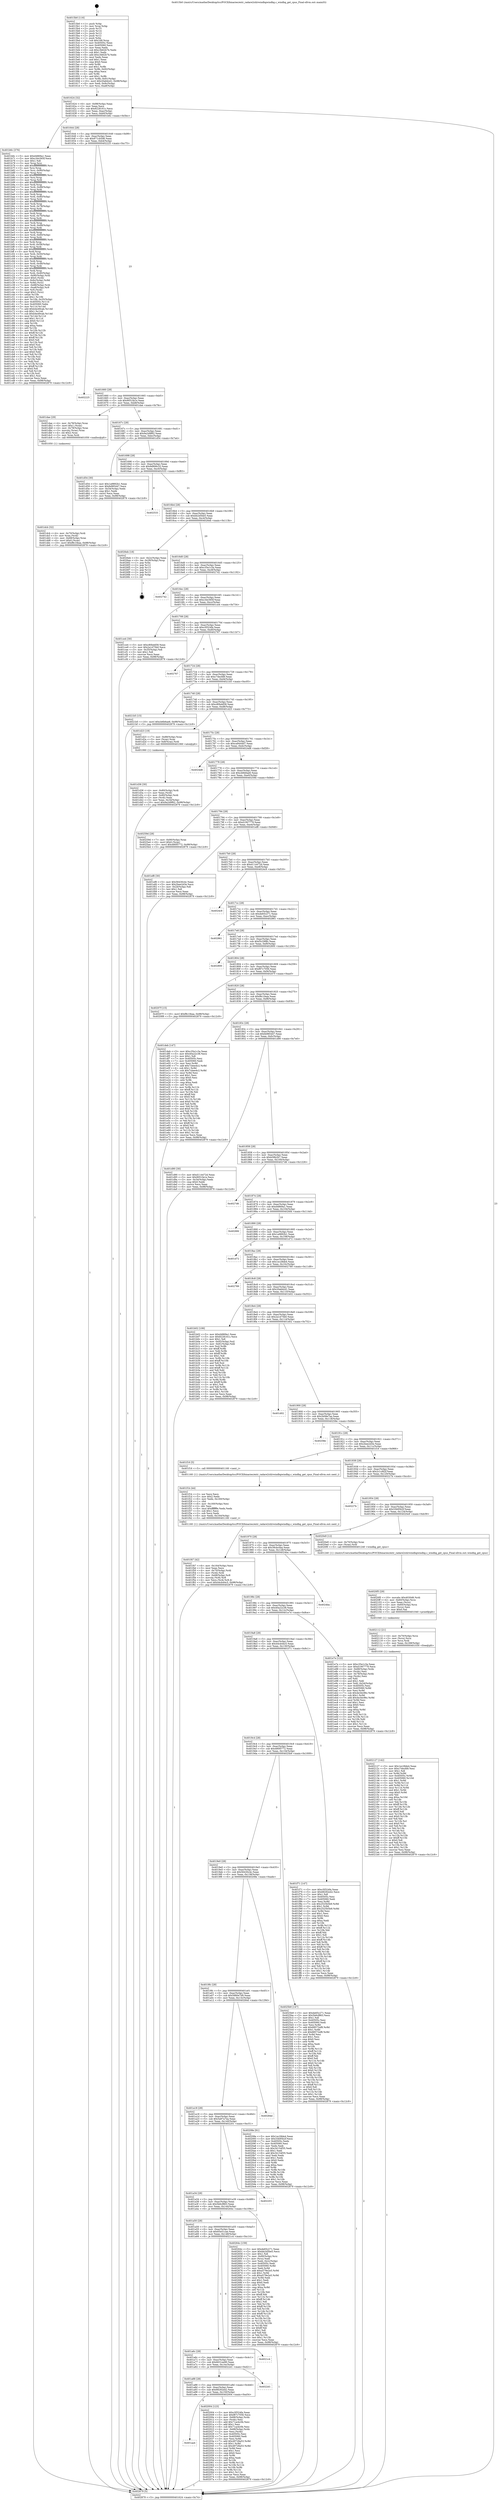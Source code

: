 digraph "0x4015b0" {
  label = "0x4015b0 (/mnt/c/Users/mathe/Desktop/tcc/POCII/binaries/extr_radare2shlrwindbgwindbg.c_windbg_get_cpus_Final-ollvm.out::main(0))"
  labelloc = "t"
  node[shape=record]

  Entry [label="",width=0.3,height=0.3,shape=circle,fillcolor=black,style=filled]
  "0x401624" [label="{
     0x401624 [32]\l
     | [instrs]\l
     &nbsp;&nbsp;0x401624 \<+6\>: mov -0x98(%rbp),%eax\l
     &nbsp;&nbsp;0x40162a \<+2\>: mov %eax,%ecx\l
     &nbsp;&nbsp;0x40162c \<+6\>: sub $0x8228161c,%ecx\l
     &nbsp;&nbsp;0x401632 \<+6\>: mov %eax,-0xac(%rbp)\l
     &nbsp;&nbsp;0x401638 \<+6\>: mov %ecx,-0xb0(%rbp)\l
     &nbsp;&nbsp;0x40163e \<+6\>: je 0000000000401b6c \<main+0x5bc\>\l
  }"]
  "0x401b6c" [label="{
     0x401b6c [376]\l
     | [instrs]\l
     &nbsp;&nbsp;0x401b6c \<+5\>: mov $0xd4869a1,%eax\l
     &nbsp;&nbsp;0x401b71 \<+5\>: mov $0xc3dc565f,%ecx\l
     &nbsp;&nbsp;0x401b76 \<+2\>: mov $0x1,%dl\l
     &nbsp;&nbsp;0x401b78 \<+3\>: mov %rsp,%rsi\l
     &nbsp;&nbsp;0x401b7b \<+4\>: add $0xfffffffffffffff0,%rsi\l
     &nbsp;&nbsp;0x401b7f \<+3\>: mov %rsi,%rsp\l
     &nbsp;&nbsp;0x401b82 \<+7\>: mov %rsi,-0x90(%rbp)\l
     &nbsp;&nbsp;0x401b89 \<+3\>: mov %rsp,%rsi\l
     &nbsp;&nbsp;0x401b8c \<+4\>: add $0xfffffffffffffff0,%rsi\l
     &nbsp;&nbsp;0x401b90 \<+3\>: mov %rsi,%rsp\l
     &nbsp;&nbsp;0x401b93 \<+3\>: mov %rsp,%rdi\l
     &nbsp;&nbsp;0x401b96 \<+4\>: add $0xfffffffffffffff0,%rdi\l
     &nbsp;&nbsp;0x401b9a \<+3\>: mov %rdi,%rsp\l
     &nbsp;&nbsp;0x401b9d \<+7\>: mov %rdi,-0x88(%rbp)\l
     &nbsp;&nbsp;0x401ba4 \<+3\>: mov %rsp,%rdi\l
     &nbsp;&nbsp;0x401ba7 \<+4\>: add $0xfffffffffffffff0,%rdi\l
     &nbsp;&nbsp;0x401bab \<+3\>: mov %rdi,%rsp\l
     &nbsp;&nbsp;0x401bae \<+4\>: mov %rdi,-0x80(%rbp)\l
     &nbsp;&nbsp;0x401bb2 \<+3\>: mov %rsp,%rdi\l
     &nbsp;&nbsp;0x401bb5 \<+4\>: add $0xfffffffffffffff0,%rdi\l
     &nbsp;&nbsp;0x401bb9 \<+3\>: mov %rdi,%rsp\l
     &nbsp;&nbsp;0x401bbc \<+4\>: mov %rdi,-0x78(%rbp)\l
     &nbsp;&nbsp;0x401bc0 \<+3\>: mov %rsp,%rdi\l
     &nbsp;&nbsp;0x401bc3 \<+4\>: add $0xfffffffffffffff0,%rdi\l
     &nbsp;&nbsp;0x401bc7 \<+3\>: mov %rdi,%rsp\l
     &nbsp;&nbsp;0x401bca \<+4\>: mov %rdi,-0x70(%rbp)\l
     &nbsp;&nbsp;0x401bce \<+3\>: mov %rsp,%rdi\l
     &nbsp;&nbsp;0x401bd1 \<+4\>: add $0xfffffffffffffff0,%rdi\l
     &nbsp;&nbsp;0x401bd5 \<+3\>: mov %rdi,%rsp\l
     &nbsp;&nbsp;0x401bd8 \<+4\>: mov %rdi,-0x68(%rbp)\l
     &nbsp;&nbsp;0x401bdc \<+3\>: mov %rsp,%rdi\l
     &nbsp;&nbsp;0x401bdf \<+4\>: add $0xfffffffffffffff0,%rdi\l
     &nbsp;&nbsp;0x401be3 \<+3\>: mov %rdi,%rsp\l
     &nbsp;&nbsp;0x401be6 \<+4\>: mov %rdi,-0x60(%rbp)\l
     &nbsp;&nbsp;0x401bea \<+3\>: mov %rsp,%rdi\l
     &nbsp;&nbsp;0x401bed \<+4\>: add $0xfffffffffffffff0,%rdi\l
     &nbsp;&nbsp;0x401bf1 \<+3\>: mov %rdi,%rsp\l
     &nbsp;&nbsp;0x401bf4 \<+4\>: mov %rdi,-0x58(%rbp)\l
     &nbsp;&nbsp;0x401bf8 \<+3\>: mov %rsp,%rdi\l
     &nbsp;&nbsp;0x401bfb \<+4\>: add $0xfffffffffffffff0,%rdi\l
     &nbsp;&nbsp;0x401bff \<+3\>: mov %rdi,%rsp\l
     &nbsp;&nbsp;0x401c02 \<+4\>: mov %rdi,-0x50(%rbp)\l
     &nbsp;&nbsp;0x401c06 \<+3\>: mov %rsp,%rdi\l
     &nbsp;&nbsp;0x401c09 \<+4\>: add $0xfffffffffffffff0,%rdi\l
     &nbsp;&nbsp;0x401c0d \<+3\>: mov %rdi,%rsp\l
     &nbsp;&nbsp;0x401c10 \<+4\>: mov %rdi,-0x48(%rbp)\l
     &nbsp;&nbsp;0x401c14 \<+3\>: mov %rsp,%rdi\l
     &nbsp;&nbsp;0x401c17 \<+4\>: add $0xfffffffffffffff0,%rdi\l
     &nbsp;&nbsp;0x401c1b \<+3\>: mov %rdi,%rsp\l
     &nbsp;&nbsp;0x401c1e \<+4\>: mov %rdi,-0x40(%rbp)\l
     &nbsp;&nbsp;0x401c22 \<+7\>: mov -0x90(%rbp),%rdi\l
     &nbsp;&nbsp;0x401c29 \<+6\>: movl $0x0,(%rdi)\l
     &nbsp;&nbsp;0x401c2f \<+7\>: mov -0x9c(%rbp),%r8d\l
     &nbsp;&nbsp;0x401c36 \<+3\>: mov %r8d,(%rsi)\l
     &nbsp;&nbsp;0x401c39 \<+7\>: mov -0x88(%rbp),%rdi\l
     &nbsp;&nbsp;0x401c40 \<+7\>: mov -0xa8(%rbp),%r9\l
     &nbsp;&nbsp;0x401c47 \<+3\>: mov %r9,(%rdi)\l
     &nbsp;&nbsp;0x401c4a \<+3\>: cmpl $0x2,(%rsi)\l
     &nbsp;&nbsp;0x401c4d \<+4\>: setne %r10b\l
     &nbsp;&nbsp;0x401c51 \<+4\>: and $0x1,%r10b\l
     &nbsp;&nbsp;0x401c55 \<+4\>: mov %r10b,-0x35(%rbp)\l
     &nbsp;&nbsp;0x401c59 \<+8\>: mov 0x40505c,%r11d\l
     &nbsp;&nbsp;0x401c61 \<+7\>: mov 0x405060,%ebx\l
     &nbsp;&nbsp;0x401c68 \<+3\>: mov %r11d,%r14d\l
     &nbsp;&nbsp;0x401c6b \<+7\>: add $0xb4e49cab,%r14d\l
     &nbsp;&nbsp;0x401c72 \<+4\>: sub $0x1,%r14d\l
     &nbsp;&nbsp;0x401c76 \<+7\>: sub $0xb4e49cab,%r14d\l
     &nbsp;&nbsp;0x401c7d \<+4\>: imul %r14d,%r11d\l
     &nbsp;&nbsp;0x401c81 \<+4\>: and $0x1,%r11d\l
     &nbsp;&nbsp;0x401c85 \<+4\>: cmp $0x0,%r11d\l
     &nbsp;&nbsp;0x401c89 \<+4\>: sete %r10b\l
     &nbsp;&nbsp;0x401c8d \<+3\>: cmp $0xa,%ebx\l
     &nbsp;&nbsp;0x401c90 \<+4\>: setl %r15b\l
     &nbsp;&nbsp;0x401c94 \<+3\>: mov %r10b,%r12b\l
     &nbsp;&nbsp;0x401c97 \<+4\>: xor $0xff,%r12b\l
     &nbsp;&nbsp;0x401c9b \<+3\>: mov %r15b,%r13b\l
     &nbsp;&nbsp;0x401c9e \<+4\>: xor $0xff,%r13b\l
     &nbsp;&nbsp;0x401ca2 \<+3\>: xor $0x0,%dl\l
     &nbsp;&nbsp;0x401ca5 \<+3\>: mov %r12b,%sil\l
     &nbsp;&nbsp;0x401ca8 \<+4\>: and $0x0,%sil\l
     &nbsp;&nbsp;0x401cac \<+3\>: and %dl,%r10b\l
     &nbsp;&nbsp;0x401caf \<+3\>: mov %r13b,%dil\l
     &nbsp;&nbsp;0x401cb2 \<+4\>: and $0x0,%dil\l
     &nbsp;&nbsp;0x401cb6 \<+3\>: and %dl,%r15b\l
     &nbsp;&nbsp;0x401cb9 \<+3\>: or %r10b,%sil\l
     &nbsp;&nbsp;0x401cbc \<+3\>: or %r15b,%dil\l
     &nbsp;&nbsp;0x401cbf \<+3\>: xor %dil,%sil\l
     &nbsp;&nbsp;0x401cc2 \<+3\>: or %r13b,%r12b\l
     &nbsp;&nbsp;0x401cc5 \<+4\>: xor $0xff,%r12b\l
     &nbsp;&nbsp;0x401cc9 \<+3\>: or $0x0,%dl\l
     &nbsp;&nbsp;0x401ccc \<+3\>: and %dl,%r12b\l
     &nbsp;&nbsp;0x401ccf \<+3\>: or %r12b,%sil\l
     &nbsp;&nbsp;0x401cd2 \<+4\>: test $0x1,%sil\l
     &nbsp;&nbsp;0x401cd6 \<+3\>: cmovne %ecx,%eax\l
     &nbsp;&nbsp;0x401cd9 \<+6\>: mov %eax,-0x98(%rbp)\l
     &nbsp;&nbsp;0x401cdf \<+5\>: jmp 0000000000402879 \<main+0x12c9\>\l
  }"]
  "0x401644" [label="{
     0x401644 [28]\l
     | [instrs]\l
     &nbsp;&nbsp;0x401644 \<+5\>: jmp 0000000000401649 \<main+0x99\>\l
     &nbsp;&nbsp;0x401649 \<+6\>: mov -0xac(%rbp),%eax\l
     &nbsp;&nbsp;0x40164f \<+5\>: sub $0x871cb5d6,%eax\l
     &nbsp;&nbsp;0x401654 \<+6\>: mov %eax,-0xb4(%rbp)\l
     &nbsp;&nbsp;0x40165a \<+6\>: je 0000000000402225 \<main+0xc75\>\l
  }"]
  Exit [label="",width=0.3,height=0.3,shape=circle,fillcolor=black,style=filled,peripheries=2]
  "0x402225" [label="{
     0x402225\l
  }", style=dashed]
  "0x401660" [label="{
     0x401660 [28]\l
     | [instrs]\l
     &nbsp;&nbsp;0x401660 \<+5\>: jmp 0000000000401665 \<main+0xb5\>\l
     &nbsp;&nbsp;0x401665 \<+6\>: mov -0xac(%rbp),%eax\l
     &nbsp;&nbsp;0x40166b \<+5\>: sub $0x9051fa1e,%eax\l
     &nbsp;&nbsp;0x401670 \<+6\>: mov %eax,-0xb8(%rbp)\l
     &nbsp;&nbsp;0x401676 \<+6\>: je 0000000000401dae \<main+0x7fe\>\l
  }"]
  "0x402127" [label="{
     0x402127 [142]\l
     | [instrs]\l
     &nbsp;&nbsp;0x402127 \<+5\>: mov $0x1ec28de4,%eax\l
     &nbsp;&nbsp;0x40212c \<+5\>: mov $0xc7decfd9,%esi\l
     &nbsp;&nbsp;0x402131 \<+2\>: mov $0x1,%dl\l
     &nbsp;&nbsp;0x402133 \<+3\>: xor %r8d,%r8d\l
     &nbsp;&nbsp;0x402136 \<+8\>: mov 0x40505c,%r9d\l
     &nbsp;&nbsp;0x40213e \<+8\>: mov 0x405060,%r10d\l
     &nbsp;&nbsp;0x402146 \<+4\>: sub $0x1,%r8d\l
     &nbsp;&nbsp;0x40214a \<+3\>: mov %r9d,%r11d\l
     &nbsp;&nbsp;0x40214d \<+3\>: add %r8d,%r11d\l
     &nbsp;&nbsp;0x402150 \<+4\>: imul %r11d,%r9d\l
     &nbsp;&nbsp;0x402154 \<+4\>: and $0x1,%r9d\l
     &nbsp;&nbsp;0x402158 \<+4\>: cmp $0x0,%r9d\l
     &nbsp;&nbsp;0x40215c \<+3\>: sete %bl\l
     &nbsp;&nbsp;0x40215f \<+4\>: cmp $0xa,%r10d\l
     &nbsp;&nbsp;0x402163 \<+4\>: setl %r14b\l
     &nbsp;&nbsp;0x402167 \<+3\>: mov %bl,%r15b\l
     &nbsp;&nbsp;0x40216a \<+4\>: xor $0xff,%r15b\l
     &nbsp;&nbsp;0x40216e \<+3\>: mov %r14b,%r12b\l
     &nbsp;&nbsp;0x402171 \<+4\>: xor $0xff,%r12b\l
     &nbsp;&nbsp;0x402175 \<+3\>: xor $0x0,%dl\l
     &nbsp;&nbsp;0x402178 \<+3\>: mov %r15b,%r13b\l
     &nbsp;&nbsp;0x40217b \<+4\>: and $0x0,%r13b\l
     &nbsp;&nbsp;0x40217f \<+2\>: and %dl,%bl\l
     &nbsp;&nbsp;0x402181 \<+3\>: mov %r12b,%cl\l
     &nbsp;&nbsp;0x402184 \<+3\>: and $0x0,%cl\l
     &nbsp;&nbsp;0x402187 \<+3\>: and %dl,%r14b\l
     &nbsp;&nbsp;0x40218a \<+3\>: or %bl,%r13b\l
     &nbsp;&nbsp;0x40218d \<+3\>: or %r14b,%cl\l
     &nbsp;&nbsp;0x402190 \<+3\>: xor %cl,%r13b\l
     &nbsp;&nbsp;0x402193 \<+3\>: or %r12b,%r15b\l
     &nbsp;&nbsp;0x402196 \<+4\>: xor $0xff,%r15b\l
     &nbsp;&nbsp;0x40219a \<+3\>: or $0x0,%dl\l
     &nbsp;&nbsp;0x40219d \<+3\>: and %dl,%r15b\l
     &nbsp;&nbsp;0x4021a0 \<+3\>: or %r15b,%r13b\l
     &nbsp;&nbsp;0x4021a3 \<+4\>: test $0x1,%r13b\l
     &nbsp;&nbsp;0x4021a7 \<+3\>: cmovne %esi,%eax\l
     &nbsp;&nbsp;0x4021aa \<+6\>: mov %eax,-0x98(%rbp)\l
     &nbsp;&nbsp;0x4021b0 \<+5\>: jmp 0000000000402879 \<main+0x12c9\>\l
  }"]
  "0x401dae" [label="{
     0x401dae [29]\l
     | [instrs]\l
     &nbsp;&nbsp;0x401dae \<+4\>: mov -0x78(%rbp),%rax\l
     &nbsp;&nbsp;0x401db2 \<+6\>: movl $0x1,(%rax)\l
     &nbsp;&nbsp;0x401db8 \<+4\>: mov -0x78(%rbp),%rax\l
     &nbsp;&nbsp;0x401dbc \<+3\>: movslq (%rax),%rax\l
     &nbsp;&nbsp;0x401dbf \<+4\>: shl $0x2,%rax\l
     &nbsp;&nbsp;0x401dc3 \<+3\>: mov %rax,%rdi\l
     &nbsp;&nbsp;0x401dc6 \<+5\>: call 0000000000401050 \<malloc@plt\>\l
     | [calls]\l
     &nbsp;&nbsp;0x401050 \{1\} (unknown)\l
  }"]
  "0x40167c" [label="{
     0x40167c [28]\l
     | [instrs]\l
     &nbsp;&nbsp;0x40167c \<+5\>: jmp 0000000000401681 \<main+0xd1\>\l
     &nbsp;&nbsp;0x401681 \<+6\>: mov -0xac(%rbp),%eax\l
     &nbsp;&nbsp;0x401687 \<+5\>: sub $0x9a2d9f62,%eax\l
     &nbsp;&nbsp;0x40168c \<+6\>: mov %eax,-0xbc(%rbp)\l
     &nbsp;&nbsp;0x401692 \<+6\>: je 0000000000401d54 \<main+0x7a4\>\l
  }"]
  "0x402112" [label="{
     0x402112 [21]\l
     | [instrs]\l
     &nbsp;&nbsp;0x402112 \<+4\>: mov -0x70(%rbp),%rcx\l
     &nbsp;&nbsp;0x402116 \<+3\>: mov (%rcx),%rcx\l
     &nbsp;&nbsp;0x402119 \<+3\>: mov %rcx,%rdi\l
     &nbsp;&nbsp;0x40211c \<+6\>: mov %eax,-0x168(%rbp)\l
     &nbsp;&nbsp;0x402122 \<+5\>: call 0000000000401030 \<free@plt\>\l
     | [calls]\l
     &nbsp;&nbsp;0x401030 \{1\} (unknown)\l
  }"]
  "0x401d54" [label="{
     0x401d54 [30]\l
     | [instrs]\l
     &nbsp;&nbsp;0x401d54 \<+5\>: mov $0x1a9892b1,%eax\l
     &nbsp;&nbsp;0x401d59 \<+5\>: mov $0xfe985447,%ecx\l
     &nbsp;&nbsp;0x401d5e \<+3\>: mov -0x34(%rbp),%edx\l
     &nbsp;&nbsp;0x401d61 \<+3\>: cmp $0x1,%edx\l
     &nbsp;&nbsp;0x401d64 \<+3\>: cmovl %ecx,%eax\l
     &nbsp;&nbsp;0x401d67 \<+6\>: mov %eax,-0x98(%rbp)\l
     &nbsp;&nbsp;0x401d6d \<+5\>: jmp 0000000000402879 \<main+0x12c9\>\l
  }"]
  "0x401698" [label="{
     0x401698 [28]\l
     | [instrs]\l
     &nbsp;&nbsp;0x401698 \<+5\>: jmp 000000000040169d \<main+0xed\>\l
     &nbsp;&nbsp;0x40169d \<+6\>: mov -0xac(%rbp),%eax\l
     &nbsp;&nbsp;0x4016a3 \<+5\>: sub $0x9d906c32,%eax\l
     &nbsp;&nbsp;0x4016a8 \<+6\>: mov %eax,-0xc0(%rbp)\l
     &nbsp;&nbsp;0x4016ae \<+6\>: je 0000000000402533 \<main+0xf83\>\l
  }"]
  "0x4020f5" [label="{
     0x4020f5 [29]\l
     | [instrs]\l
     &nbsp;&nbsp;0x4020f5 \<+10\>: movabs $0x4030d6,%rdi\l
     &nbsp;&nbsp;0x4020ff \<+4\>: mov -0x60(%rbp),%rcx\l
     &nbsp;&nbsp;0x402103 \<+2\>: mov %eax,(%rcx)\l
     &nbsp;&nbsp;0x402105 \<+4\>: mov -0x60(%rbp),%rcx\l
     &nbsp;&nbsp;0x402109 \<+2\>: mov (%rcx),%esi\l
     &nbsp;&nbsp;0x40210b \<+2\>: mov $0x0,%al\l
     &nbsp;&nbsp;0x40210d \<+5\>: call 0000000000401040 \<printf@plt\>\l
     | [calls]\l
     &nbsp;&nbsp;0x401040 \{1\} (unknown)\l
  }"]
  "0x402533" [label="{
     0x402533\l
  }", style=dashed]
  "0x4016b4" [label="{
     0x4016b4 [28]\l
     | [instrs]\l
     &nbsp;&nbsp;0x4016b4 \<+5\>: jmp 00000000004016b9 \<main+0x109\>\l
     &nbsp;&nbsp;0x4016b9 \<+6\>: mov -0xac(%rbp),%eax\l
     &nbsp;&nbsp;0x4016bf \<+5\>: sub $0xbb2d5be5,%eax\l
     &nbsp;&nbsp;0x4016c4 \<+6\>: mov %eax,-0xc4(%rbp)\l
     &nbsp;&nbsp;0x4016ca \<+6\>: je 00000000004026eb \<main+0x113b\>\l
  }"]
  "0x401aa4" [label="{
     0x401aa4\l
  }", style=dashed]
  "0x4026eb" [label="{
     0x4026eb [18]\l
     | [instrs]\l
     &nbsp;&nbsp;0x4026eb \<+3\>: mov -0x2c(%rbp),%eax\l
     &nbsp;&nbsp;0x4026ee \<+4\>: lea -0x28(%rbp),%rsp\l
     &nbsp;&nbsp;0x4026f2 \<+1\>: pop %rbx\l
     &nbsp;&nbsp;0x4026f3 \<+2\>: pop %r12\l
     &nbsp;&nbsp;0x4026f5 \<+2\>: pop %r13\l
     &nbsp;&nbsp;0x4026f7 \<+2\>: pop %r14\l
     &nbsp;&nbsp;0x4026f9 \<+2\>: pop %r15\l
     &nbsp;&nbsp;0x4026fb \<+1\>: pop %rbp\l
     &nbsp;&nbsp;0x4026fc \<+1\>: ret\l
  }"]
  "0x4016d0" [label="{
     0x4016d0 [28]\l
     | [instrs]\l
     &nbsp;&nbsp;0x4016d0 \<+5\>: jmp 00000000004016d5 \<main+0x125\>\l
     &nbsp;&nbsp;0x4016d5 \<+6\>: mov -0xac(%rbp),%eax\l
     &nbsp;&nbsp;0x4016db \<+5\>: sub $0xc35e1c3a,%eax\l
     &nbsp;&nbsp;0x4016e0 \<+6\>: mov %eax,-0xc8(%rbp)\l
     &nbsp;&nbsp;0x4016e6 \<+6\>: je 0000000000402742 \<main+0x1192\>\l
  }"]
  "0x402004" [label="{
     0x402004 [123]\l
     | [instrs]\l
     &nbsp;&nbsp;0x402004 \<+5\>: mov $0xc5f324fa,%eax\l
     &nbsp;&nbsp;0x402009 \<+5\>: mov $0xf87c7056,%ecx\l
     &nbsp;&nbsp;0x40200e \<+4\>: mov -0x68(%rbp),%rdx\l
     &nbsp;&nbsp;0x402012 \<+2\>: mov (%rdx),%esi\l
     &nbsp;&nbsp;0x402014 \<+6\>: add $0x71acbc0b,%esi\l
     &nbsp;&nbsp;0x40201a \<+3\>: add $0x1,%esi\l
     &nbsp;&nbsp;0x40201d \<+6\>: sub $0x71acbc0b,%esi\l
     &nbsp;&nbsp;0x402023 \<+4\>: mov -0x68(%rbp),%rdx\l
     &nbsp;&nbsp;0x402027 \<+2\>: mov %esi,(%rdx)\l
     &nbsp;&nbsp;0x402029 \<+7\>: mov 0x40505c,%esi\l
     &nbsp;&nbsp;0x402030 \<+7\>: mov 0x405060,%edi\l
     &nbsp;&nbsp;0x402037 \<+3\>: mov %esi,%r8d\l
     &nbsp;&nbsp;0x40203a \<+7\>: add $0x49728a53,%r8d\l
     &nbsp;&nbsp;0x402041 \<+4\>: sub $0x1,%r8d\l
     &nbsp;&nbsp;0x402045 \<+7\>: sub $0x49728a53,%r8d\l
     &nbsp;&nbsp;0x40204c \<+4\>: imul %r8d,%esi\l
     &nbsp;&nbsp;0x402050 \<+3\>: and $0x1,%esi\l
     &nbsp;&nbsp;0x402053 \<+3\>: cmp $0x0,%esi\l
     &nbsp;&nbsp;0x402056 \<+4\>: sete %r9b\l
     &nbsp;&nbsp;0x40205a \<+3\>: cmp $0xa,%edi\l
     &nbsp;&nbsp;0x40205d \<+4\>: setl %r10b\l
     &nbsp;&nbsp;0x402061 \<+3\>: mov %r9b,%r11b\l
     &nbsp;&nbsp;0x402064 \<+3\>: and %r10b,%r11b\l
     &nbsp;&nbsp;0x402067 \<+3\>: xor %r10b,%r9b\l
     &nbsp;&nbsp;0x40206a \<+3\>: or %r9b,%r11b\l
     &nbsp;&nbsp;0x40206d \<+4\>: test $0x1,%r11b\l
     &nbsp;&nbsp;0x402071 \<+3\>: cmovne %ecx,%eax\l
     &nbsp;&nbsp;0x402074 \<+6\>: mov %eax,-0x98(%rbp)\l
     &nbsp;&nbsp;0x40207a \<+5\>: jmp 0000000000402879 \<main+0x12c9\>\l
  }"]
  "0x402742" [label="{
     0x402742\l
  }", style=dashed]
  "0x4016ec" [label="{
     0x4016ec [28]\l
     | [instrs]\l
     &nbsp;&nbsp;0x4016ec \<+5\>: jmp 00000000004016f1 \<main+0x141\>\l
     &nbsp;&nbsp;0x4016f1 \<+6\>: mov -0xac(%rbp),%eax\l
     &nbsp;&nbsp;0x4016f7 \<+5\>: sub $0xc3dc565f,%eax\l
     &nbsp;&nbsp;0x4016fc \<+6\>: mov %eax,-0xcc(%rbp)\l
     &nbsp;&nbsp;0x401702 \<+6\>: je 0000000000401ce4 \<main+0x734\>\l
  }"]
  "0x401a88" [label="{
     0x401a88 [28]\l
     | [instrs]\l
     &nbsp;&nbsp;0x401a88 \<+5\>: jmp 0000000000401a8d \<main+0x4dd\>\l
     &nbsp;&nbsp;0x401a8d \<+6\>: mov -0xac(%rbp),%eax\l
     &nbsp;&nbsp;0x401a93 \<+5\>: sub $0x68292e42,%eax\l
     &nbsp;&nbsp;0x401a98 \<+6\>: mov %eax,-0x150(%rbp)\l
     &nbsp;&nbsp;0x401a9e \<+6\>: je 0000000000402004 \<main+0xa54\>\l
  }"]
  "0x401ce4" [label="{
     0x401ce4 [30]\l
     | [instrs]\l
     &nbsp;&nbsp;0x401ce4 \<+5\>: mov $0xc80bdd58,%eax\l
     &nbsp;&nbsp;0x401ce9 \<+5\>: mov $0x2a1d75b0,%ecx\l
     &nbsp;&nbsp;0x401cee \<+3\>: mov -0x35(%rbp),%dl\l
     &nbsp;&nbsp;0x401cf1 \<+3\>: test $0x1,%dl\l
     &nbsp;&nbsp;0x401cf4 \<+3\>: cmovne %ecx,%eax\l
     &nbsp;&nbsp;0x401cf7 \<+6\>: mov %eax,-0x98(%rbp)\l
     &nbsp;&nbsp;0x401cfd \<+5\>: jmp 0000000000402879 \<main+0x12c9\>\l
  }"]
  "0x401708" [label="{
     0x401708 [28]\l
     | [instrs]\l
     &nbsp;&nbsp;0x401708 \<+5\>: jmp 000000000040170d \<main+0x15d\>\l
     &nbsp;&nbsp;0x40170d \<+6\>: mov -0xac(%rbp),%eax\l
     &nbsp;&nbsp;0x401713 \<+5\>: sub $0xc5f324fa,%eax\l
     &nbsp;&nbsp;0x401718 \<+6\>: mov %eax,-0xd0(%rbp)\l
     &nbsp;&nbsp;0x40171e \<+6\>: je 0000000000402767 \<main+0x11b7\>\l
  }"]
  "0x4022d1" [label="{
     0x4022d1\l
  }", style=dashed]
  "0x402767" [label="{
     0x402767\l
  }", style=dashed]
  "0x401724" [label="{
     0x401724 [28]\l
     | [instrs]\l
     &nbsp;&nbsp;0x401724 \<+5\>: jmp 0000000000401729 \<main+0x179\>\l
     &nbsp;&nbsp;0x401729 \<+6\>: mov -0xac(%rbp),%eax\l
     &nbsp;&nbsp;0x40172f \<+5\>: sub $0xc7decfd9,%eax\l
     &nbsp;&nbsp;0x401734 \<+6\>: mov %eax,-0xd4(%rbp)\l
     &nbsp;&nbsp;0x40173a \<+6\>: je 00000000004021b5 \<main+0xc05\>\l
  }"]
  "0x401a6c" [label="{
     0x401a6c [28]\l
     | [instrs]\l
     &nbsp;&nbsp;0x401a6c \<+5\>: jmp 0000000000401a71 \<main+0x4c1\>\l
     &nbsp;&nbsp;0x401a71 \<+6\>: mov -0xac(%rbp),%eax\l
     &nbsp;&nbsp;0x401a77 \<+5\>: sub $0x6631ee90,%eax\l
     &nbsp;&nbsp;0x401a7c \<+6\>: mov %eax,-0x14c(%rbp)\l
     &nbsp;&nbsp;0x401a82 \<+6\>: je 00000000004022d1 \<main+0xd21\>\l
  }"]
  "0x4021b5" [label="{
     0x4021b5 [15]\l
     | [instrs]\l
     &nbsp;&nbsp;0x4021b5 \<+10\>: movl $0xcb6b6ae6,-0x98(%rbp)\l
     &nbsp;&nbsp;0x4021bf \<+5\>: jmp 0000000000402879 \<main+0x12c9\>\l
  }"]
  "0x401740" [label="{
     0x401740 [28]\l
     | [instrs]\l
     &nbsp;&nbsp;0x401740 \<+5\>: jmp 0000000000401745 \<main+0x195\>\l
     &nbsp;&nbsp;0x401745 \<+6\>: mov -0xac(%rbp),%eax\l
     &nbsp;&nbsp;0x40174b \<+5\>: sub $0xc80bdd58,%eax\l
     &nbsp;&nbsp;0x401750 \<+6\>: mov %eax,-0xd8(%rbp)\l
     &nbsp;&nbsp;0x401756 \<+6\>: je 0000000000401d23 \<main+0x773\>\l
  }"]
  "0x4021c4" [label="{
     0x4021c4\l
  }", style=dashed]
  "0x401d23" [label="{
     0x401d23 [19]\l
     | [instrs]\l
     &nbsp;&nbsp;0x401d23 \<+7\>: mov -0x88(%rbp),%rax\l
     &nbsp;&nbsp;0x401d2a \<+3\>: mov (%rax),%rax\l
     &nbsp;&nbsp;0x401d2d \<+4\>: mov 0x8(%rax),%rdi\l
     &nbsp;&nbsp;0x401d31 \<+5\>: call 0000000000401060 \<atoi@plt\>\l
     | [calls]\l
     &nbsp;&nbsp;0x401060 \{1\} (unknown)\l
  }"]
  "0x40175c" [label="{
     0x40175c [28]\l
     | [instrs]\l
     &nbsp;&nbsp;0x40175c \<+5\>: jmp 0000000000401761 \<main+0x1b1\>\l
     &nbsp;&nbsp;0x401761 \<+6\>: mov -0xac(%rbp),%eax\l
     &nbsp;&nbsp;0x401767 \<+5\>: sub $0xca9444d7,%eax\l
     &nbsp;&nbsp;0x40176c \<+6\>: mov %eax,-0xdc(%rbp)\l
     &nbsp;&nbsp;0x401772 \<+6\>: je 00000000004024d8 \<main+0xf28\>\l
  }"]
  "0x401a50" [label="{
     0x401a50 [28]\l
     | [instrs]\l
     &nbsp;&nbsp;0x401a50 \<+5\>: jmp 0000000000401a55 \<main+0x4a5\>\l
     &nbsp;&nbsp;0x401a55 \<+6\>: mov -0xac(%rbp),%eax\l
     &nbsp;&nbsp;0x401a5b \<+5\>: sub $0x65e51cae,%eax\l
     &nbsp;&nbsp;0x401a60 \<+6\>: mov %eax,-0x148(%rbp)\l
     &nbsp;&nbsp;0x401a66 \<+6\>: je 00000000004021c4 \<main+0xc14\>\l
  }"]
  "0x4024d8" [label="{
     0x4024d8\l
  }", style=dashed]
  "0x401778" [label="{
     0x401778 [28]\l
     | [instrs]\l
     &nbsp;&nbsp;0x401778 \<+5\>: jmp 000000000040177d \<main+0x1cd\>\l
     &nbsp;&nbsp;0x40177d \<+6\>: mov -0xac(%rbp),%eax\l
     &nbsp;&nbsp;0x401783 \<+5\>: sub $0xcb6b6ae6,%eax\l
     &nbsp;&nbsp;0x401788 \<+6\>: mov %eax,-0xe0(%rbp)\l
     &nbsp;&nbsp;0x40178e \<+6\>: je 000000000040259d \<main+0xfed\>\l
  }"]
  "0x40264c" [label="{
     0x40264c [159]\l
     | [instrs]\l
     &nbsp;&nbsp;0x40264c \<+5\>: mov $0xde65c271,%eax\l
     &nbsp;&nbsp;0x402651 \<+5\>: mov $0xbb2d5be5,%ecx\l
     &nbsp;&nbsp;0x402656 \<+2\>: mov $0x1,%dl\l
     &nbsp;&nbsp;0x402658 \<+7\>: mov -0x90(%rbp),%rsi\l
     &nbsp;&nbsp;0x40265f \<+2\>: mov (%rsi),%edi\l
     &nbsp;&nbsp;0x402661 \<+3\>: mov %edi,-0x2c(%rbp)\l
     &nbsp;&nbsp;0x402664 \<+7\>: mov 0x40505c,%edi\l
     &nbsp;&nbsp;0x40266b \<+8\>: mov 0x405060,%r8d\l
     &nbsp;&nbsp;0x402673 \<+3\>: mov %edi,%r9d\l
     &nbsp;&nbsp;0x402676 \<+7\>: add $0xa579e2e5,%r9d\l
     &nbsp;&nbsp;0x40267d \<+4\>: sub $0x1,%r9d\l
     &nbsp;&nbsp;0x402681 \<+7\>: sub $0xa579e2e5,%r9d\l
     &nbsp;&nbsp;0x402688 \<+4\>: imul %r9d,%edi\l
     &nbsp;&nbsp;0x40268c \<+3\>: and $0x1,%edi\l
     &nbsp;&nbsp;0x40268f \<+3\>: cmp $0x0,%edi\l
     &nbsp;&nbsp;0x402692 \<+4\>: sete %r10b\l
     &nbsp;&nbsp;0x402696 \<+4\>: cmp $0xa,%r8d\l
     &nbsp;&nbsp;0x40269a \<+4\>: setl %r11b\l
     &nbsp;&nbsp;0x40269e \<+3\>: mov %r10b,%bl\l
     &nbsp;&nbsp;0x4026a1 \<+3\>: xor $0xff,%bl\l
     &nbsp;&nbsp;0x4026a4 \<+3\>: mov %r11b,%r14b\l
     &nbsp;&nbsp;0x4026a7 \<+4\>: xor $0xff,%r14b\l
     &nbsp;&nbsp;0x4026ab \<+3\>: xor $0x1,%dl\l
     &nbsp;&nbsp;0x4026ae \<+3\>: mov %bl,%r15b\l
     &nbsp;&nbsp;0x4026b1 \<+4\>: and $0xff,%r15b\l
     &nbsp;&nbsp;0x4026b5 \<+3\>: and %dl,%r10b\l
     &nbsp;&nbsp;0x4026b8 \<+3\>: mov %r14b,%r12b\l
     &nbsp;&nbsp;0x4026bb \<+4\>: and $0xff,%r12b\l
     &nbsp;&nbsp;0x4026bf \<+3\>: and %dl,%r11b\l
     &nbsp;&nbsp;0x4026c2 \<+3\>: or %r10b,%r15b\l
     &nbsp;&nbsp;0x4026c5 \<+3\>: or %r11b,%r12b\l
     &nbsp;&nbsp;0x4026c8 \<+3\>: xor %r12b,%r15b\l
     &nbsp;&nbsp;0x4026cb \<+3\>: or %r14b,%bl\l
     &nbsp;&nbsp;0x4026ce \<+3\>: xor $0xff,%bl\l
     &nbsp;&nbsp;0x4026d1 \<+3\>: or $0x1,%dl\l
     &nbsp;&nbsp;0x4026d4 \<+2\>: and %dl,%bl\l
     &nbsp;&nbsp;0x4026d6 \<+3\>: or %bl,%r15b\l
     &nbsp;&nbsp;0x4026d9 \<+4\>: test $0x1,%r15b\l
     &nbsp;&nbsp;0x4026dd \<+3\>: cmovne %ecx,%eax\l
     &nbsp;&nbsp;0x4026e0 \<+6\>: mov %eax,-0x98(%rbp)\l
     &nbsp;&nbsp;0x4026e6 \<+5\>: jmp 0000000000402879 \<main+0x12c9\>\l
  }"]
  "0x40259d" [label="{
     0x40259d [28]\l
     | [instrs]\l
     &nbsp;&nbsp;0x40259d \<+7\>: mov -0x90(%rbp),%rax\l
     &nbsp;&nbsp;0x4025a4 \<+6\>: movl $0x0,(%rax)\l
     &nbsp;&nbsp;0x4025aa \<+10\>: movl $0x480f5772,-0x98(%rbp)\l
     &nbsp;&nbsp;0x4025b4 \<+5\>: jmp 0000000000402879 \<main+0x12c9\>\l
  }"]
  "0x401794" [label="{
     0x401794 [28]\l
     | [instrs]\l
     &nbsp;&nbsp;0x401794 \<+5\>: jmp 0000000000401799 \<main+0x1e9\>\l
     &nbsp;&nbsp;0x401799 \<+6\>: mov -0xac(%rbp),%eax\l
     &nbsp;&nbsp;0x40179f \<+5\>: sub $0xd1067779,%eax\l
     &nbsp;&nbsp;0x4017a4 \<+6\>: mov %eax,-0xe4(%rbp)\l
     &nbsp;&nbsp;0x4017aa \<+6\>: je 0000000000401ef8 \<main+0x948\>\l
  }"]
  "0x401a34" [label="{
     0x401a34 [28]\l
     | [instrs]\l
     &nbsp;&nbsp;0x401a34 \<+5\>: jmp 0000000000401a39 \<main+0x489\>\l
     &nbsp;&nbsp;0x401a39 \<+6\>: mov -0xac(%rbp),%eax\l
     &nbsp;&nbsp;0x401a3f \<+5\>: sub $0x5b6cf863,%eax\l
     &nbsp;&nbsp;0x401a44 \<+6\>: mov %eax,-0x144(%rbp)\l
     &nbsp;&nbsp;0x401a4a \<+6\>: je 000000000040264c \<main+0x109c\>\l
  }"]
  "0x401ef8" [label="{
     0x401ef8 [30]\l
     | [instrs]\l
     &nbsp;&nbsp;0x401ef8 \<+5\>: mov $0x56430c4c,%eax\l
     &nbsp;&nbsp;0x401efd \<+5\>: mov $0x2bee2d3e,%ecx\l
     &nbsp;&nbsp;0x401f02 \<+3\>: mov -0x2d(%rbp),%dl\l
     &nbsp;&nbsp;0x401f05 \<+3\>: test $0x1,%dl\l
     &nbsp;&nbsp;0x401f08 \<+3\>: cmovne %ecx,%eax\l
     &nbsp;&nbsp;0x401f0b \<+6\>: mov %eax,-0x98(%rbp)\l
     &nbsp;&nbsp;0x401f11 \<+5\>: jmp 0000000000402879 \<main+0x12c9\>\l
  }"]
  "0x4017b0" [label="{
     0x4017b0 [28]\l
     | [instrs]\l
     &nbsp;&nbsp;0x4017b0 \<+5\>: jmp 00000000004017b5 \<main+0x205\>\l
     &nbsp;&nbsp;0x4017b5 \<+6\>: mov -0xac(%rbp),%eax\l
     &nbsp;&nbsp;0x4017bb \<+5\>: sub $0xd114472d,%eax\l
     &nbsp;&nbsp;0x4017c0 \<+6\>: mov %eax,-0xe8(%rbp)\l
     &nbsp;&nbsp;0x4017c6 \<+6\>: je 00000000004024c9 \<main+0xf19\>\l
  }"]
  "0x402201" [label="{
     0x402201\l
  }", style=dashed]
  "0x4024c9" [label="{
     0x4024c9\l
  }", style=dashed]
  "0x4017cc" [label="{
     0x4017cc [28]\l
     | [instrs]\l
     &nbsp;&nbsp;0x4017cc \<+5\>: jmp 00000000004017d1 \<main+0x221\>\l
     &nbsp;&nbsp;0x4017d1 \<+6\>: mov -0xac(%rbp),%eax\l
     &nbsp;&nbsp;0x4017d7 \<+5\>: sub $0xde65c271,%eax\l
     &nbsp;&nbsp;0x4017dc \<+6\>: mov %eax,-0xec(%rbp)\l
     &nbsp;&nbsp;0x4017e2 \<+6\>: je 0000000000402861 \<main+0x12b1\>\l
  }"]
  "0x401a18" [label="{
     0x401a18 [28]\l
     | [instrs]\l
     &nbsp;&nbsp;0x401a18 \<+5\>: jmp 0000000000401a1d \<main+0x46d\>\l
     &nbsp;&nbsp;0x401a1d \<+6\>: mov -0xac(%rbp),%eax\l
     &nbsp;&nbsp;0x401a23 \<+5\>: sub $0x5a97a7ea,%eax\l
     &nbsp;&nbsp;0x401a28 \<+6\>: mov %eax,-0x140(%rbp)\l
     &nbsp;&nbsp;0x401a2e \<+6\>: je 0000000000402201 \<main+0xc51\>\l
  }"]
  "0x402861" [label="{
     0x402861\l
  }", style=dashed]
  "0x4017e8" [label="{
     0x4017e8 [28]\l
     | [instrs]\l
     &nbsp;&nbsp;0x4017e8 \<+5\>: jmp 00000000004017ed \<main+0x23d\>\l
     &nbsp;&nbsp;0x4017ed \<+6\>: mov -0xac(%rbp),%eax\l
     &nbsp;&nbsp;0x4017f3 \<+5\>: sub $0xf3c29f8c,%eax\l
     &nbsp;&nbsp;0x4017f8 \<+6\>: mov %eax,-0xf0(%rbp)\l
     &nbsp;&nbsp;0x4017fe \<+6\>: je 0000000000402800 \<main+0x1250\>\l
  }"]
  "0x40284d" [label="{
     0x40284d\l
  }", style=dashed]
  "0x402800" [label="{
     0x402800\l
  }", style=dashed]
  "0x401804" [label="{
     0x401804 [28]\l
     | [instrs]\l
     &nbsp;&nbsp;0x401804 \<+5\>: jmp 0000000000401809 \<main+0x259\>\l
     &nbsp;&nbsp;0x401809 \<+6\>: mov -0xac(%rbp),%eax\l
     &nbsp;&nbsp;0x40180f \<+5\>: sub $0xf87c7056,%eax\l
     &nbsp;&nbsp;0x401814 \<+6\>: mov %eax,-0xf4(%rbp)\l
     &nbsp;&nbsp;0x40181a \<+6\>: je 000000000040207f \<main+0xacf\>\l
  }"]
  "0x4019fc" [label="{
     0x4019fc [28]\l
     | [instrs]\l
     &nbsp;&nbsp;0x4019fc \<+5\>: jmp 0000000000401a01 \<main+0x451\>\l
     &nbsp;&nbsp;0x401a01 \<+6\>: mov -0xac(%rbp),%eax\l
     &nbsp;&nbsp;0x401a07 \<+5\>: sub $0x5880e7d9,%eax\l
     &nbsp;&nbsp;0x401a0c \<+6\>: mov %eax,-0x13c(%rbp)\l
     &nbsp;&nbsp;0x401a12 \<+6\>: je 000000000040284d \<main+0x129d\>\l
  }"]
  "0x40207f" [label="{
     0x40207f [15]\l
     | [instrs]\l
     &nbsp;&nbsp;0x40207f \<+10\>: movl $0xf8c1feaa,-0x98(%rbp)\l
     &nbsp;&nbsp;0x402089 \<+5\>: jmp 0000000000402879 \<main+0x12c9\>\l
  }"]
  "0x401820" [label="{
     0x401820 [28]\l
     | [instrs]\l
     &nbsp;&nbsp;0x401820 \<+5\>: jmp 0000000000401825 \<main+0x275\>\l
     &nbsp;&nbsp;0x401825 \<+6\>: mov -0xac(%rbp),%eax\l
     &nbsp;&nbsp;0x40182b \<+5\>: sub $0xf8c1feaa,%eax\l
     &nbsp;&nbsp;0x401830 \<+6\>: mov %eax,-0xf8(%rbp)\l
     &nbsp;&nbsp;0x401836 \<+6\>: je 0000000000401deb \<main+0x83b\>\l
  }"]
  "0x40208e" [label="{
     0x40208e [91]\l
     | [instrs]\l
     &nbsp;&nbsp;0x40208e \<+5\>: mov $0x1ec28de4,%eax\l
     &nbsp;&nbsp;0x402093 \<+5\>: mov $0x33b95b2f,%ecx\l
     &nbsp;&nbsp;0x402098 \<+7\>: mov 0x40505c,%edx\l
     &nbsp;&nbsp;0x40209f \<+7\>: mov 0x405060,%esi\l
     &nbsp;&nbsp;0x4020a6 \<+2\>: mov %edx,%edi\l
     &nbsp;&nbsp;0x4020a8 \<+6\>: sub $0x34154f35,%edi\l
     &nbsp;&nbsp;0x4020ae \<+3\>: sub $0x1,%edi\l
     &nbsp;&nbsp;0x4020b1 \<+6\>: add $0x34154f35,%edi\l
     &nbsp;&nbsp;0x4020b7 \<+3\>: imul %edi,%edx\l
     &nbsp;&nbsp;0x4020ba \<+3\>: and $0x1,%edx\l
     &nbsp;&nbsp;0x4020bd \<+3\>: cmp $0x0,%edx\l
     &nbsp;&nbsp;0x4020c0 \<+4\>: sete %r8b\l
     &nbsp;&nbsp;0x4020c4 \<+3\>: cmp $0xa,%esi\l
     &nbsp;&nbsp;0x4020c7 \<+4\>: setl %r9b\l
     &nbsp;&nbsp;0x4020cb \<+3\>: mov %r8b,%r10b\l
     &nbsp;&nbsp;0x4020ce \<+3\>: and %r9b,%r10b\l
     &nbsp;&nbsp;0x4020d1 \<+3\>: xor %r9b,%r8b\l
     &nbsp;&nbsp;0x4020d4 \<+3\>: or %r8b,%r10b\l
     &nbsp;&nbsp;0x4020d7 \<+4\>: test $0x1,%r10b\l
     &nbsp;&nbsp;0x4020db \<+3\>: cmovne %ecx,%eax\l
     &nbsp;&nbsp;0x4020de \<+6\>: mov %eax,-0x98(%rbp)\l
     &nbsp;&nbsp;0x4020e4 \<+5\>: jmp 0000000000402879 \<main+0x12c9\>\l
  }"]
  "0x401deb" [label="{
     0x401deb [147]\l
     | [instrs]\l
     &nbsp;&nbsp;0x401deb \<+5\>: mov $0xc35e1c3a,%eax\l
     &nbsp;&nbsp;0x401df0 \<+5\>: mov $0x40a22c38,%ecx\l
     &nbsp;&nbsp;0x401df5 \<+2\>: mov $0x1,%dl\l
     &nbsp;&nbsp;0x401df7 \<+7\>: mov 0x40505c,%esi\l
     &nbsp;&nbsp;0x401dfe \<+7\>: mov 0x405060,%edi\l
     &nbsp;&nbsp;0x401e05 \<+3\>: mov %esi,%r8d\l
     &nbsp;&nbsp;0x401e08 \<+7\>: add $0x7cbee4c2,%r8d\l
     &nbsp;&nbsp;0x401e0f \<+4\>: sub $0x1,%r8d\l
     &nbsp;&nbsp;0x401e13 \<+7\>: sub $0x7cbee4c2,%r8d\l
     &nbsp;&nbsp;0x401e1a \<+4\>: imul %r8d,%esi\l
     &nbsp;&nbsp;0x401e1e \<+3\>: and $0x1,%esi\l
     &nbsp;&nbsp;0x401e21 \<+3\>: cmp $0x0,%esi\l
     &nbsp;&nbsp;0x401e24 \<+4\>: sete %r9b\l
     &nbsp;&nbsp;0x401e28 \<+3\>: cmp $0xa,%edi\l
     &nbsp;&nbsp;0x401e2b \<+4\>: setl %r10b\l
     &nbsp;&nbsp;0x401e2f \<+3\>: mov %r9b,%r11b\l
     &nbsp;&nbsp;0x401e32 \<+4\>: xor $0xff,%r11b\l
     &nbsp;&nbsp;0x401e36 \<+3\>: mov %r10b,%bl\l
     &nbsp;&nbsp;0x401e39 \<+3\>: xor $0xff,%bl\l
     &nbsp;&nbsp;0x401e3c \<+3\>: xor $0x0,%dl\l
     &nbsp;&nbsp;0x401e3f \<+3\>: mov %r11b,%r14b\l
     &nbsp;&nbsp;0x401e42 \<+4\>: and $0x0,%r14b\l
     &nbsp;&nbsp;0x401e46 \<+3\>: and %dl,%r9b\l
     &nbsp;&nbsp;0x401e49 \<+3\>: mov %bl,%r15b\l
     &nbsp;&nbsp;0x401e4c \<+4\>: and $0x0,%r15b\l
     &nbsp;&nbsp;0x401e50 \<+3\>: and %dl,%r10b\l
     &nbsp;&nbsp;0x401e53 \<+3\>: or %r9b,%r14b\l
     &nbsp;&nbsp;0x401e56 \<+3\>: or %r10b,%r15b\l
     &nbsp;&nbsp;0x401e59 \<+3\>: xor %r15b,%r14b\l
     &nbsp;&nbsp;0x401e5c \<+3\>: or %bl,%r11b\l
     &nbsp;&nbsp;0x401e5f \<+4\>: xor $0xff,%r11b\l
     &nbsp;&nbsp;0x401e63 \<+3\>: or $0x0,%dl\l
     &nbsp;&nbsp;0x401e66 \<+3\>: and %dl,%r11b\l
     &nbsp;&nbsp;0x401e69 \<+3\>: or %r11b,%r14b\l
     &nbsp;&nbsp;0x401e6c \<+4\>: test $0x1,%r14b\l
     &nbsp;&nbsp;0x401e70 \<+3\>: cmovne %ecx,%eax\l
     &nbsp;&nbsp;0x401e73 \<+6\>: mov %eax,-0x98(%rbp)\l
     &nbsp;&nbsp;0x401e79 \<+5\>: jmp 0000000000402879 \<main+0x12c9\>\l
  }"]
  "0x40183c" [label="{
     0x40183c [28]\l
     | [instrs]\l
     &nbsp;&nbsp;0x40183c \<+5\>: jmp 0000000000401841 \<main+0x291\>\l
     &nbsp;&nbsp;0x401841 \<+6\>: mov -0xac(%rbp),%eax\l
     &nbsp;&nbsp;0x401847 \<+5\>: sub $0xfe985447,%eax\l
     &nbsp;&nbsp;0x40184c \<+6\>: mov %eax,-0xfc(%rbp)\l
     &nbsp;&nbsp;0x401852 \<+6\>: je 0000000000401d90 \<main+0x7e0\>\l
  }"]
  "0x4019e0" [label="{
     0x4019e0 [28]\l
     | [instrs]\l
     &nbsp;&nbsp;0x4019e0 \<+5\>: jmp 00000000004019e5 \<main+0x435\>\l
     &nbsp;&nbsp;0x4019e5 \<+6\>: mov -0xac(%rbp),%eax\l
     &nbsp;&nbsp;0x4019eb \<+5\>: sub $0x56430c4c,%eax\l
     &nbsp;&nbsp;0x4019f0 \<+6\>: mov %eax,-0x138(%rbp)\l
     &nbsp;&nbsp;0x4019f6 \<+6\>: je 000000000040208e \<main+0xade\>\l
  }"]
  "0x401d90" [label="{
     0x401d90 [30]\l
     | [instrs]\l
     &nbsp;&nbsp;0x401d90 \<+5\>: mov $0xd114472d,%eax\l
     &nbsp;&nbsp;0x401d95 \<+5\>: mov $0x9051fa1e,%ecx\l
     &nbsp;&nbsp;0x401d9a \<+3\>: mov -0x34(%rbp),%edx\l
     &nbsp;&nbsp;0x401d9d \<+3\>: cmp $0x0,%edx\l
     &nbsp;&nbsp;0x401da0 \<+3\>: cmove %ecx,%eax\l
     &nbsp;&nbsp;0x401da3 \<+6\>: mov %eax,-0x98(%rbp)\l
     &nbsp;&nbsp;0x401da9 \<+5\>: jmp 0000000000402879 \<main+0x12c9\>\l
  }"]
  "0x401858" [label="{
     0x401858 [28]\l
     | [instrs]\l
     &nbsp;&nbsp;0x401858 \<+5\>: jmp 000000000040185d \<main+0x2ad\>\l
     &nbsp;&nbsp;0x40185d \<+6\>: mov -0xac(%rbp),%eax\l
     &nbsp;&nbsp;0x401863 \<+5\>: sub $0xb58b2b7,%eax\l
     &nbsp;&nbsp;0x401868 \<+6\>: mov %eax,-0x100(%rbp)\l
     &nbsp;&nbsp;0x40186e \<+6\>: je 00000000004027d6 \<main+0x1226\>\l
  }"]
  "0x4025b9" [label="{
     0x4025b9 [147]\l
     | [instrs]\l
     &nbsp;&nbsp;0x4025b9 \<+5\>: mov $0xde65c271,%eax\l
     &nbsp;&nbsp;0x4025be \<+5\>: mov $0x5b6cf863,%ecx\l
     &nbsp;&nbsp;0x4025c3 \<+2\>: mov $0x1,%dl\l
     &nbsp;&nbsp;0x4025c5 \<+7\>: mov 0x40505c,%esi\l
     &nbsp;&nbsp;0x4025cc \<+7\>: mov 0x405060,%edi\l
     &nbsp;&nbsp;0x4025d3 \<+3\>: mov %esi,%r8d\l
     &nbsp;&nbsp;0x4025d6 \<+7\>: add $0x68572ef8,%r8d\l
     &nbsp;&nbsp;0x4025dd \<+4\>: sub $0x1,%r8d\l
     &nbsp;&nbsp;0x4025e1 \<+7\>: sub $0x68572ef8,%r8d\l
     &nbsp;&nbsp;0x4025e8 \<+4\>: imul %r8d,%esi\l
     &nbsp;&nbsp;0x4025ec \<+3\>: and $0x1,%esi\l
     &nbsp;&nbsp;0x4025ef \<+3\>: cmp $0x0,%esi\l
     &nbsp;&nbsp;0x4025f2 \<+4\>: sete %r9b\l
     &nbsp;&nbsp;0x4025f6 \<+3\>: cmp $0xa,%edi\l
     &nbsp;&nbsp;0x4025f9 \<+4\>: setl %r10b\l
     &nbsp;&nbsp;0x4025fd \<+3\>: mov %r9b,%r11b\l
     &nbsp;&nbsp;0x402600 \<+4\>: xor $0xff,%r11b\l
     &nbsp;&nbsp;0x402604 \<+3\>: mov %r10b,%bl\l
     &nbsp;&nbsp;0x402607 \<+3\>: xor $0xff,%bl\l
     &nbsp;&nbsp;0x40260a \<+3\>: xor $0x0,%dl\l
     &nbsp;&nbsp;0x40260d \<+3\>: mov %r11b,%r14b\l
     &nbsp;&nbsp;0x402610 \<+4\>: and $0x0,%r14b\l
     &nbsp;&nbsp;0x402614 \<+3\>: and %dl,%r9b\l
     &nbsp;&nbsp;0x402617 \<+3\>: mov %bl,%r15b\l
     &nbsp;&nbsp;0x40261a \<+4\>: and $0x0,%r15b\l
     &nbsp;&nbsp;0x40261e \<+3\>: and %dl,%r10b\l
     &nbsp;&nbsp;0x402621 \<+3\>: or %r9b,%r14b\l
     &nbsp;&nbsp;0x402624 \<+3\>: or %r10b,%r15b\l
     &nbsp;&nbsp;0x402627 \<+3\>: xor %r15b,%r14b\l
     &nbsp;&nbsp;0x40262a \<+3\>: or %bl,%r11b\l
     &nbsp;&nbsp;0x40262d \<+4\>: xor $0xff,%r11b\l
     &nbsp;&nbsp;0x402631 \<+3\>: or $0x0,%dl\l
     &nbsp;&nbsp;0x402634 \<+3\>: and %dl,%r11b\l
     &nbsp;&nbsp;0x402637 \<+3\>: or %r11b,%r14b\l
     &nbsp;&nbsp;0x40263a \<+4\>: test $0x1,%r14b\l
     &nbsp;&nbsp;0x40263e \<+3\>: cmovne %ecx,%eax\l
     &nbsp;&nbsp;0x402641 \<+6\>: mov %eax,-0x98(%rbp)\l
     &nbsp;&nbsp;0x402647 \<+5\>: jmp 0000000000402879 \<main+0x12c9\>\l
  }"]
  "0x4027d6" [label="{
     0x4027d6\l
  }", style=dashed]
  "0x401874" [label="{
     0x401874 [28]\l
     | [instrs]\l
     &nbsp;&nbsp;0x401874 \<+5\>: jmp 0000000000401879 \<main+0x2c9\>\l
     &nbsp;&nbsp;0x401879 \<+6\>: mov -0xac(%rbp),%eax\l
     &nbsp;&nbsp;0x40187f \<+5\>: sub $0xd4869a1,%eax\l
     &nbsp;&nbsp;0x401884 \<+6\>: mov %eax,-0x104(%rbp)\l
     &nbsp;&nbsp;0x40188a \<+6\>: je 00000000004026fd \<main+0x114d\>\l
  }"]
  "0x4019c4" [label="{
     0x4019c4 [28]\l
     | [instrs]\l
     &nbsp;&nbsp;0x4019c4 \<+5\>: jmp 00000000004019c9 \<main+0x419\>\l
     &nbsp;&nbsp;0x4019c9 \<+6\>: mov -0xac(%rbp),%eax\l
     &nbsp;&nbsp;0x4019cf \<+5\>: sub $0x480f5772,%eax\l
     &nbsp;&nbsp;0x4019d4 \<+6\>: mov %eax,-0x134(%rbp)\l
     &nbsp;&nbsp;0x4019da \<+6\>: je 00000000004025b9 \<main+0x1009\>\l
  }"]
  "0x4026fd" [label="{
     0x4026fd\l
  }", style=dashed]
  "0x401890" [label="{
     0x401890 [28]\l
     | [instrs]\l
     &nbsp;&nbsp;0x401890 \<+5\>: jmp 0000000000401895 \<main+0x2e5\>\l
     &nbsp;&nbsp;0x401895 \<+6\>: mov -0xac(%rbp),%eax\l
     &nbsp;&nbsp;0x40189b \<+5\>: sub $0x1a9892b1,%eax\l
     &nbsp;&nbsp;0x4018a0 \<+6\>: mov %eax,-0x108(%rbp)\l
     &nbsp;&nbsp;0x4018a6 \<+6\>: je 0000000000401d72 \<main+0x7c2\>\l
  }"]
  "0x401f71" [label="{
     0x401f71 [147]\l
     | [instrs]\l
     &nbsp;&nbsp;0x401f71 \<+5\>: mov $0xc5f324fa,%eax\l
     &nbsp;&nbsp;0x401f76 \<+5\>: mov $0x68292e42,%ecx\l
     &nbsp;&nbsp;0x401f7b \<+2\>: mov $0x1,%dl\l
     &nbsp;&nbsp;0x401f7d \<+7\>: mov 0x40505c,%esi\l
     &nbsp;&nbsp;0x401f84 \<+7\>: mov 0x405060,%edi\l
     &nbsp;&nbsp;0x401f8b \<+3\>: mov %esi,%r8d\l
     &nbsp;&nbsp;0x401f8e \<+7\>: sub $0x2525b5b9,%r8d\l
     &nbsp;&nbsp;0x401f95 \<+4\>: sub $0x1,%r8d\l
     &nbsp;&nbsp;0x401f99 \<+7\>: add $0x2525b5b9,%r8d\l
     &nbsp;&nbsp;0x401fa0 \<+4\>: imul %r8d,%esi\l
     &nbsp;&nbsp;0x401fa4 \<+3\>: and $0x1,%esi\l
     &nbsp;&nbsp;0x401fa7 \<+3\>: cmp $0x0,%esi\l
     &nbsp;&nbsp;0x401faa \<+4\>: sete %r9b\l
     &nbsp;&nbsp;0x401fae \<+3\>: cmp $0xa,%edi\l
     &nbsp;&nbsp;0x401fb1 \<+4\>: setl %r10b\l
     &nbsp;&nbsp;0x401fb5 \<+3\>: mov %r9b,%r11b\l
     &nbsp;&nbsp;0x401fb8 \<+4\>: xor $0xff,%r11b\l
     &nbsp;&nbsp;0x401fbc \<+3\>: mov %r10b,%bl\l
     &nbsp;&nbsp;0x401fbf \<+3\>: xor $0xff,%bl\l
     &nbsp;&nbsp;0x401fc2 \<+3\>: xor $0x1,%dl\l
     &nbsp;&nbsp;0x401fc5 \<+3\>: mov %r11b,%r14b\l
     &nbsp;&nbsp;0x401fc8 \<+4\>: and $0xff,%r14b\l
     &nbsp;&nbsp;0x401fcc \<+3\>: and %dl,%r9b\l
     &nbsp;&nbsp;0x401fcf \<+3\>: mov %bl,%r15b\l
     &nbsp;&nbsp;0x401fd2 \<+4\>: and $0xff,%r15b\l
     &nbsp;&nbsp;0x401fd6 \<+3\>: and %dl,%r10b\l
     &nbsp;&nbsp;0x401fd9 \<+3\>: or %r9b,%r14b\l
     &nbsp;&nbsp;0x401fdc \<+3\>: or %r10b,%r15b\l
     &nbsp;&nbsp;0x401fdf \<+3\>: xor %r15b,%r14b\l
     &nbsp;&nbsp;0x401fe2 \<+3\>: or %bl,%r11b\l
     &nbsp;&nbsp;0x401fe5 \<+4\>: xor $0xff,%r11b\l
     &nbsp;&nbsp;0x401fe9 \<+3\>: or $0x1,%dl\l
     &nbsp;&nbsp;0x401fec \<+3\>: and %dl,%r11b\l
     &nbsp;&nbsp;0x401fef \<+3\>: or %r11b,%r14b\l
     &nbsp;&nbsp;0x401ff2 \<+4\>: test $0x1,%r14b\l
     &nbsp;&nbsp;0x401ff6 \<+3\>: cmovne %ecx,%eax\l
     &nbsp;&nbsp;0x401ff9 \<+6\>: mov %eax,-0x98(%rbp)\l
     &nbsp;&nbsp;0x401fff \<+5\>: jmp 0000000000402879 \<main+0x12c9\>\l
  }"]
  "0x401d72" [label="{
     0x401d72\l
  }", style=dashed]
  "0x4018ac" [label="{
     0x4018ac [28]\l
     | [instrs]\l
     &nbsp;&nbsp;0x4018ac \<+5\>: jmp 00000000004018b1 \<main+0x301\>\l
     &nbsp;&nbsp;0x4018b1 \<+6\>: mov -0xac(%rbp),%eax\l
     &nbsp;&nbsp;0x4018b7 \<+5\>: sub $0x1ec28de4,%eax\l
     &nbsp;&nbsp;0x4018bc \<+6\>: mov %eax,-0x10c(%rbp)\l
     &nbsp;&nbsp;0x4018c2 \<+6\>: je 0000000000402789 \<main+0x11d9\>\l
  }"]
  "0x401f47" [label="{
     0x401f47 [42]\l
     | [instrs]\l
     &nbsp;&nbsp;0x401f47 \<+6\>: mov -0x164(%rbp),%ecx\l
     &nbsp;&nbsp;0x401f4d \<+3\>: imul %eax,%ecx\l
     &nbsp;&nbsp;0x401f50 \<+4\>: mov -0x70(%rbp),%rdi\l
     &nbsp;&nbsp;0x401f54 \<+3\>: mov (%rdi),%rdi\l
     &nbsp;&nbsp;0x401f57 \<+4\>: mov -0x68(%rbp),%r8\l
     &nbsp;&nbsp;0x401f5b \<+3\>: movslq (%r8),%r8\l
     &nbsp;&nbsp;0x401f5e \<+4\>: mov %ecx,(%rdi,%r8,4)\l
     &nbsp;&nbsp;0x401f62 \<+10\>: movl $0x44cb44c5,-0x98(%rbp)\l
     &nbsp;&nbsp;0x401f6c \<+5\>: jmp 0000000000402879 \<main+0x12c9\>\l
  }"]
  "0x402789" [label="{
     0x402789\l
  }", style=dashed]
  "0x4018c8" [label="{
     0x4018c8 [28]\l
     | [instrs]\l
     &nbsp;&nbsp;0x4018c8 \<+5\>: jmp 00000000004018cd \<main+0x31d\>\l
     &nbsp;&nbsp;0x4018cd \<+6\>: mov -0xac(%rbp),%eax\l
     &nbsp;&nbsp;0x4018d3 \<+5\>: sub $0x20a6dcd1,%eax\l
     &nbsp;&nbsp;0x4018d8 \<+6\>: mov %eax,-0x110(%rbp)\l
     &nbsp;&nbsp;0x4018de \<+6\>: je 0000000000401b02 \<main+0x552\>\l
  }"]
  "0x401f1b" [label="{
     0x401f1b [44]\l
     | [instrs]\l
     &nbsp;&nbsp;0x401f1b \<+2\>: xor %ecx,%ecx\l
     &nbsp;&nbsp;0x401f1d \<+5\>: mov $0x2,%edx\l
     &nbsp;&nbsp;0x401f22 \<+6\>: mov %edx,-0x160(%rbp)\l
     &nbsp;&nbsp;0x401f28 \<+1\>: cltd\l
     &nbsp;&nbsp;0x401f29 \<+6\>: mov -0x160(%rbp),%esi\l
     &nbsp;&nbsp;0x401f2f \<+2\>: idiv %esi\l
     &nbsp;&nbsp;0x401f31 \<+6\>: imul $0xfffffffe,%edx,%edx\l
     &nbsp;&nbsp;0x401f37 \<+3\>: sub $0x1,%ecx\l
     &nbsp;&nbsp;0x401f3a \<+2\>: sub %ecx,%edx\l
     &nbsp;&nbsp;0x401f3c \<+6\>: mov %edx,-0x164(%rbp)\l
     &nbsp;&nbsp;0x401f42 \<+5\>: call 0000000000401160 \<next_i\>\l
     | [calls]\l
     &nbsp;&nbsp;0x401160 \{1\} (/mnt/c/Users/mathe/Desktop/tcc/POCII/binaries/extr_radare2shlrwindbgwindbg.c_windbg_get_cpus_Final-ollvm.out::next_i)\l
  }"]
  "0x401b02" [label="{
     0x401b02 [106]\l
     | [instrs]\l
     &nbsp;&nbsp;0x401b02 \<+5\>: mov $0xd4869a1,%eax\l
     &nbsp;&nbsp;0x401b07 \<+5\>: mov $0x8228161c,%ecx\l
     &nbsp;&nbsp;0x401b0c \<+2\>: mov $0x1,%dl\l
     &nbsp;&nbsp;0x401b0e \<+7\>: mov -0x92(%rbp),%sil\l
     &nbsp;&nbsp;0x401b15 \<+7\>: mov -0x91(%rbp),%dil\l
     &nbsp;&nbsp;0x401b1c \<+3\>: mov %sil,%r8b\l
     &nbsp;&nbsp;0x401b1f \<+4\>: xor $0xff,%r8b\l
     &nbsp;&nbsp;0x401b23 \<+3\>: mov %dil,%r9b\l
     &nbsp;&nbsp;0x401b26 \<+4\>: xor $0xff,%r9b\l
     &nbsp;&nbsp;0x401b2a \<+3\>: xor $0x1,%dl\l
     &nbsp;&nbsp;0x401b2d \<+3\>: mov %r8b,%r10b\l
     &nbsp;&nbsp;0x401b30 \<+4\>: and $0xff,%r10b\l
     &nbsp;&nbsp;0x401b34 \<+3\>: and %dl,%sil\l
     &nbsp;&nbsp;0x401b37 \<+3\>: mov %r9b,%r11b\l
     &nbsp;&nbsp;0x401b3a \<+4\>: and $0xff,%r11b\l
     &nbsp;&nbsp;0x401b3e \<+3\>: and %dl,%dil\l
     &nbsp;&nbsp;0x401b41 \<+3\>: or %sil,%r10b\l
     &nbsp;&nbsp;0x401b44 \<+3\>: or %dil,%r11b\l
     &nbsp;&nbsp;0x401b47 \<+3\>: xor %r11b,%r10b\l
     &nbsp;&nbsp;0x401b4a \<+3\>: or %r9b,%r8b\l
     &nbsp;&nbsp;0x401b4d \<+4\>: xor $0xff,%r8b\l
     &nbsp;&nbsp;0x401b51 \<+3\>: or $0x1,%dl\l
     &nbsp;&nbsp;0x401b54 \<+3\>: and %dl,%r8b\l
     &nbsp;&nbsp;0x401b57 \<+3\>: or %r8b,%r10b\l
     &nbsp;&nbsp;0x401b5a \<+4\>: test $0x1,%r10b\l
     &nbsp;&nbsp;0x401b5e \<+3\>: cmovne %ecx,%eax\l
     &nbsp;&nbsp;0x401b61 \<+6\>: mov %eax,-0x98(%rbp)\l
     &nbsp;&nbsp;0x401b67 \<+5\>: jmp 0000000000402879 \<main+0x12c9\>\l
  }"]
  "0x4018e4" [label="{
     0x4018e4 [28]\l
     | [instrs]\l
     &nbsp;&nbsp;0x4018e4 \<+5\>: jmp 00000000004018e9 \<main+0x339\>\l
     &nbsp;&nbsp;0x4018e9 \<+6\>: mov -0xac(%rbp),%eax\l
     &nbsp;&nbsp;0x4018ef \<+5\>: sub $0x2a1d75b0,%eax\l
     &nbsp;&nbsp;0x4018f4 \<+6\>: mov %eax,-0x114(%rbp)\l
     &nbsp;&nbsp;0x4018fa \<+6\>: je 0000000000401d02 \<main+0x752\>\l
  }"]
  "0x402879" [label="{
     0x402879 [5]\l
     | [instrs]\l
     &nbsp;&nbsp;0x402879 \<+5\>: jmp 0000000000401624 \<main+0x74\>\l
  }"]
  "0x4015b0" [label="{
     0x4015b0 [116]\l
     | [instrs]\l
     &nbsp;&nbsp;0x4015b0 \<+1\>: push %rbp\l
     &nbsp;&nbsp;0x4015b1 \<+3\>: mov %rsp,%rbp\l
     &nbsp;&nbsp;0x4015b4 \<+2\>: push %r15\l
     &nbsp;&nbsp;0x4015b6 \<+2\>: push %r14\l
     &nbsp;&nbsp;0x4015b8 \<+2\>: push %r13\l
     &nbsp;&nbsp;0x4015ba \<+2\>: push %r12\l
     &nbsp;&nbsp;0x4015bc \<+1\>: push %rbx\l
     &nbsp;&nbsp;0x4015bd \<+7\>: sub $0x168,%rsp\l
     &nbsp;&nbsp;0x4015c4 \<+7\>: mov 0x40505c,%eax\l
     &nbsp;&nbsp;0x4015cb \<+7\>: mov 0x405060,%ecx\l
     &nbsp;&nbsp;0x4015d2 \<+2\>: mov %eax,%edx\l
     &nbsp;&nbsp;0x4015d4 \<+6\>: sub $0xc3b62b7b,%edx\l
     &nbsp;&nbsp;0x4015da \<+3\>: sub $0x1,%edx\l
     &nbsp;&nbsp;0x4015dd \<+6\>: add $0xc3b62b7b,%edx\l
     &nbsp;&nbsp;0x4015e3 \<+3\>: imul %edx,%eax\l
     &nbsp;&nbsp;0x4015e6 \<+3\>: and $0x1,%eax\l
     &nbsp;&nbsp;0x4015e9 \<+3\>: cmp $0x0,%eax\l
     &nbsp;&nbsp;0x4015ec \<+4\>: sete %r8b\l
     &nbsp;&nbsp;0x4015f0 \<+4\>: and $0x1,%r8b\l
     &nbsp;&nbsp;0x4015f4 \<+7\>: mov %r8b,-0x92(%rbp)\l
     &nbsp;&nbsp;0x4015fb \<+3\>: cmp $0xa,%ecx\l
     &nbsp;&nbsp;0x4015fe \<+4\>: setl %r8b\l
     &nbsp;&nbsp;0x401602 \<+4\>: and $0x1,%r8b\l
     &nbsp;&nbsp;0x401606 \<+7\>: mov %r8b,-0x91(%rbp)\l
     &nbsp;&nbsp;0x40160d \<+10\>: movl $0x20a6dcd1,-0x98(%rbp)\l
     &nbsp;&nbsp;0x401617 \<+6\>: mov %edi,-0x9c(%rbp)\l
     &nbsp;&nbsp;0x40161d \<+7\>: mov %rsi,-0xa8(%rbp)\l
  }"]
  "0x4019a8" [label="{
     0x4019a8 [28]\l
     | [instrs]\l
     &nbsp;&nbsp;0x4019a8 \<+5\>: jmp 00000000004019ad \<main+0x3fd\>\l
     &nbsp;&nbsp;0x4019ad \<+6\>: mov -0xac(%rbp),%eax\l
     &nbsp;&nbsp;0x4019b3 \<+5\>: sub $0x44cb44c5,%eax\l
     &nbsp;&nbsp;0x4019b8 \<+6\>: mov %eax,-0x130(%rbp)\l
     &nbsp;&nbsp;0x4019be \<+6\>: je 0000000000401f71 \<main+0x9c1\>\l
  }"]
  "0x401d36" [label="{
     0x401d36 [30]\l
     | [instrs]\l
     &nbsp;&nbsp;0x401d36 \<+4\>: mov -0x80(%rbp),%rdi\l
     &nbsp;&nbsp;0x401d3a \<+2\>: mov %eax,(%rdi)\l
     &nbsp;&nbsp;0x401d3c \<+4\>: mov -0x80(%rbp),%rdi\l
     &nbsp;&nbsp;0x401d40 \<+2\>: mov (%rdi),%eax\l
     &nbsp;&nbsp;0x401d42 \<+3\>: mov %eax,-0x34(%rbp)\l
     &nbsp;&nbsp;0x401d45 \<+10\>: movl $0x9a2d9f62,-0x98(%rbp)\l
     &nbsp;&nbsp;0x401d4f \<+5\>: jmp 0000000000402879 \<main+0x12c9\>\l
  }"]
  "0x401dcb" [label="{
     0x401dcb [32]\l
     | [instrs]\l
     &nbsp;&nbsp;0x401dcb \<+4\>: mov -0x70(%rbp),%rdi\l
     &nbsp;&nbsp;0x401dcf \<+3\>: mov %rax,(%rdi)\l
     &nbsp;&nbsp;0x401dd2 \<+4\>: mov -0x68(%rbp),%rax\l
     &nbsp;&nbsp;0x401dd6 \<+6\>: movl $0x0,(%rax)\l
     &nbsp;&nbsp;0x401ddc \<+10\>: movl $0xf8c1feaa,-0x98(%rbp)\l
     &nbsp;&nbsp;0x401de6 \<+5\>: jmp 0000000000402879 \<main+0x12c9\>\l
  }"]
  "0x401e7e" [label="{
     0x401e7e [122]\l
     | [instrs]\l
     &nbsp;&nbsp;0x401e7e \<+5\>: mov $0xc35e1c3a,%eax\l
     &nbsp;&nbsp;0x401e83 \<+5\>: mov $0xd1067779,%ecx\l
     &nbsp;&nbsp;0x401e88 \<+4\>: mov -0x68(%rbp),%rdx\l
     &nbsp;&nbsp;0x401e8c \<+2\>: mov (%rdx),%esi\l
     &nbsp;&nbsp;0x401e8e \<+4\>: mov -0x78(%rbp),%rdx\l
     &nbsp;&nbsp;0x401e92 \<+2\>: cmp (%rdx),%esi\l
     &nbsp;&nbsp;0x401e94 \<+4\>: setl %dil\l
     &nbsp;&nbsp;0x401e98 \<+4\>: and $0x1,%dil\l
     &nbsp;&nbsp;0x401e9c \<+4\>: mov %dil,-0x2d(%rbp)\l
     &nbsp;&nbsp;0x401ea0 \<+7\>: mov 0x40505c,%esi\l
     &nbsp;&nbsp;0x401ea7 \<+8\>: mov 0x405060,%r8d\l
     &nbsp;&nbsp;0x401eaf \<+3\>: mov %esi,%r9d\l
     &nbsp;&nbsp;0x401eb2 \<+7\>: sub $0x4e3dc96c,%r9d\l
     &nbsp;&nbsp;0x401eb9 \<+4\>: sub $0x1,%r9d\l
     &nbsp;&nbsp;0x401ebd \<+7\>: add $0x4e3dc96c,%r9d\l
     &nbsp;&nbsp;0x401ec4 \<+4\>: imul %r9d,%esi\l
     &nbsp;&nbsp;0x401ec8 \<+3\>: and $0x1,%esi\l
     &nbsp;&nbsp;0x401ecb \<+3\>: cmp $0x0,%esi\l
     &nbsp;&nbsp;0x401ece \<+4\>: sete %dil\l
     &nbsp;&nbsp;0x401ed2 \<+4\>: cmp $0xa,%r8d\l
     &nbsp;&nbsp;0x401ed6 \<+4\>: setl %r10b\l
     &nbsp;&nbsp;0x401eda \<+3\>: mov %dil,%r11b\l
     &nbsp;&nbsp;0x401edd \<+3\>: and %r10b,%r11b\l
     &nbsp;&nbsp;0x401ee0 \<+3\>: xor %r10b,%dil\l
     &nbsp;&nbsp;0x401ee3 \<+3\>: or %dil,%r11b\l
     &nbsp;&nbsp;0x401ee6 \<+4\>: test $0x1,%r11b\l
     &nbsp;&nbsp;0x401eea \<+3\>: cmovne %ecx,%eax\l
     &nbsp;&nbsp;0x401eed \<+6\>: mov %eax,-0x98(%rbp)\l
     &nbsp;&nbsp;0x401ef3 \<+5\>: jmp 0000000000402879 \<main+0x12c9\>\l
  }"]
  "0x401d02" [label="{
     0x401d02\l
  }", style=dashed]
  "0x401900" [label="{
     0x401900 [28]\l
     | [instrs]\l
     &nbsp;&nbsp;0x401900 \<+5\>: jmp 0000000000401905 \<main+0x355\>\l
     &nbsp;&nbsp;0x401905 \<+6\>: mov -0xac(%rbp),%eax\l
     &nbsp;&nbsp;0x40190b \<+5\>: sub $0x2b08e7aa,%eax\l
     &nbsp;&nbsp;0x401910 \<+6\>: mov %eax,-0x118(%rbp)\l
     &nbsp;&nbsp;0x401916 \<+6\>: je 000000000040258e \<main+0xfde\>\l
  }"]
  "0x40198c" [label="{
     0x40198c [28]\l
     | [instrs]\l
     &nbsp;&nbsp;0x40198c \<+5\>: jmp 0000000000401991 \<main+0x3e1\>\l
     &nbsp;&nbsp;0x401991 \<+6\>: mov -0xac(%rbp),%eax\l
     &nbsp;&nbsp;0x401997 \<+5\>: sub $0x40a22c38,%eax\l
     &nbsp;&nbsp;0x40199c \<+6\>: mov %eax,-0x12c(%rbp)\l
     &nbsp;&nbsp;0x4019a2 \<+6\>: je 0000000000401e7e \<main+0x8ce\>\l
  }"]
  "0x40258e" [label="{
     0x40258e\l
  }", style=dashed]
  "0x40191c" [label="{
     0x40191c [28]\l
     | [instrs]\l
     &nbsp;&nbsp;0x40191c \<+5\>: jmp 0000000000401921 \<main+0x371\>\l
     &nbsp;&nbsp;0x401921 \<+6\>: mov -0xac(%rbp),%eax\l
     &nbsp;&nbsp;0x401927 \<+5\>: sub $0x2bee2d3e,%eax\l
     &nbsp;&nbsp;0x40192c \<+6\>: mov %eax,-0x11c(%rbp)\l
     &nbsp;&nbsp;0x401932 \<+6\>: je 0000000000401f16 \<main+0x966\>\l
  }"]
  "0x4024ba" [label="{
     0x4024ba\l
  }", style=dashed]
  "0x401f16" [label="{
     0x401f16 [5]\l
     | [instrs]\l
     &nbsp;&nbsp;0x401f16 \<+5\>: call 0000000000401160 \<next_i\>\l
     | [calls]\l
     &nbsp;&nbsp;0x401160 \{1\} (/mnt/c/Users/mathe/Desktop/tcc/POCII/binaries/extr_radare2shlrwindbgwindbg.c_windbg_get_cpus_Final-ollvm.out::next_i)\l
  }"]
  "0x401938" [label="{
     0x401938 [28]\l
     | [instrs]\l
     &nbsp;&nbsp;0x401938 \<+5\>: jmp 000000000040193d \<main+0x38d\>\l
     &nbsp;&nbsp;0x40193d \<+6\>: mov -0xac(%rbp),%eax\l
     &nbsp;&nbsp;0x401943 \<+5\>: sub $0x2c1cfd2f,%eax\l
     &nbsp;&nbsp;0x401948 \<+6\>: mov %eax,-0x120(%rbp)\l
     &nbsp;&nbsp;0x40194e \<+6\>: je 000000000040227b \<main+0xccb\>\l
  }"]
  "0x401970" [label="{
     0x401970 [28]\l
     | [instrs]\l
     &nbsp;&nbsp;0x401970 \<+5\>: jmp 0000000000401975 \<main+0x3c5\>\l
     &nbsp;&nbsp;0x401975 \<+6\>: mov -0xac(%rbp),%eax\l
     &nbsp;&nbsp;0x40197b \<+5\>: sub $0x39cbc0ea,%eax\l
     &nbsp;&nbsp;0x401980 \<+6\>: mov %eax,-0x128(%rbp)\l
     &nbsp;&nbsp;0x401986 \<+6\>: je 00000000004024ba \<main+0xf0a\>\l
  }"]
  "0x40227b" [label="{
     0x40227b\l
  }", style=dashed]
  "0x401954" [label="{
     0x401954 [28]\l
     | [instrs]\l
     &nbsp;&nbsp;0x401954 \<+5\>: jmp 0000000000401959 \<main+0x3a9\>\l
     &nbsp;&nbsp;0x401959 \<+6\>: mov -0xac(%rbp),%eax\l
     &nbsp;&nbsp;0x40195f \<+5\>: sub $0x33b95b2f,%eax\l
     &nbsp;&nbsp;0x401964 \<+6\>: mov %eax,-0x124(%rbp)\l
     &nbsp;&nbsp;0x40196a \<+6\>: je 00000000004020e9 \<main+0xb39\>\l
  }"]
  "0x4020e9" [label="{
     0x4020e9 [12]\l
     | [instrs]\l
     &nbsp;&nbsp;0x4020e9 \<+4\>: mov -0x70(%rbp),%rax\l
     &nbsp;&nbsp;0x4020ed \<+3\>: mov (%rax),%rdi\l
     &nbsp;&nbsp;0x4020f0 \<+5\>: call 0000000000401240 \<windbg_get_cpus\>\l
     | [calls]\l
     &nbsp;&nbsp;0x401240 \{1\} (/mnt/c/Users/mathe/Desktop/tcc/POCII/binaries/extr_radare2shlrwindbgwindbg.c_windbg_get_cpus_Final-ollvm.out::windbg_get_cpus)\l
  }"]
  Entry -> "0x4015b0" [label=" 1"]
  "0x401624" -> "0x401b6c" [label=" 1"]
  "0x401624" -> "0x401644" [label=" 23"]
  "0x4026eb" -> Exit [label=" 1"]
  "0x401644" -> "0x402225" [label=" 0"]
  "0x401644" -> "0x401660" [label=" 23"]
  "0x40264c" -> "0x402879" [label=" 1"]
  "0x401660" -> "0x401dae" [label=" 1"]
  "0x401660" -> "0x40167c" [label=" 22"]
  "0x4025b9" -> "0x402879" [label=" 1"]
  "0x40167c" -> "0x401d54" [label=" 1"]
  "0x40167c" -> "0x401698" [label=" 21"]
  "0x40259d" -> "0x402879" [label=" 1"]
  "0x401698" -> "0x402533" [label=" 0"]
  "0x401698" -> "0x4016b4" [label=" 21"]
  "0x4021b5" -> "0x402879" [label=" 1"]
  "0x4016b4" -> "0x4026eb" [label=" 1"]
  "0x4016b4" -> "0x4016d0" [label=" 20"]
  "0x402127" -> "0x402879" [label=" 1"]
  "0x4016d0" -> "0x402742" [label=" 0"]
  "0x4016d0" -> "0x4016ec" [label=" 20"]
  "0x402112" -> "0x402127" [label=" 1"]
  "0x4016ec" -> "0x401ce4" [label=" 1"]
  "0x4016ec" -> "0x401708" [label=" 19"]
  "0x4020e9" -> "0x4020f5" [label=" 1"]
  "0x401708" -> "0x402767" [label=" 0"]
  "0x401708" -> "0x401724" [label=" 19"]
  "0x40208e" -> "0x402879" [label=" 1"]
  "0x401724" -> "0x4021b5" [label=" 1"]
  "0x401724" -> "0x401740" [label=" 18"]
  "0x402004" -> "0x402879" [label=" 1"]
  "0x401740" -> "0x401d23" [label=" 1"]
  "0x401740" -> "0x40175c" [label=" 17"]
  "0x401a88" -> "0x401aa4" [label=" 0"]
  "0x40175c" -> "0x4024d8" [label=" 0"]
  "0x40175c" -> "0x401778" [label=" 17"]
  "0x4020f5" -> "0x402112" [label=" 1"]
  "0x401778" -> "0x40259d" [label=" 1"]
  "0x401778" -> "0x401794" [label=" 16"]
  "0x401a6c" -> "0x401a88" [label=" 1"]
  "0x401794" -> "0x401ef8" [label=" 2"]
  "0x401794" -> "0x4017b0" [label=" 14"]
  "0x40207f" -> "0x402879" [label=" 1"]
  "0x4017b0" -> "0x4024c9" [label=" 0"]
  "0x4017b0" -> "0x4017cc" [label=" 14"]
  "0x401a50" -> "0x401a6c" [label=" 1"]
  "0x4017cc" -> "0x402861" [label=" 0"]
  "0x4017cc" -> "0x4017e8" [label=" 14"]
  "0x401a88" -> "0x402004" [label=" 1"]
  "0x4017e8" -> "0x402800" [label=" 0"]
  "0x4017e8" -> "0x401804" [label=" 14"]
  "0x401a34" -> "0x401a50" [label=" 1"]
  "0x401804" -> "0x40207f" [label=" 1"]
  "0x401804" -> "0x401820" [label=" 13"]
  "0x401a6c" -> "0x4022d1" [label=" 0"]
  "0x401820" -> "0x401deb" [label=" 2"]
  "0x401820" -> "0x40183c" [label=" 11"]
  "0x401a18" -> "0x401a34" [label=" 2"]
  "0x40183c" -> "0x401d90" [label=" 1"]
  "0x40183c" -> "0x401858" [label=" 10"]
  "0x401a50" -> "0x4021c4" [label=" 0"]
  "0x401858" -> "0x4027d6" [label=" 0"]
  "0x401858" -> "0x401874" [label=" 10"]
  "0x4019fc" -> "0x401a18" [label=" 2"]
  "0x401874" -> "0x4026fd" [label=" 0"]
  "0x401874" -> "0x401890" [label=" 10"]
  "0x401a34" -> "0x40264c" [label=" 1"]
  "0x401890" -> "0x401d72" [label=" 0"]
  "0x401890" -> "0x4018ac" [label=" 10"]
  "0x4019e0" -> "0x4019fc" [label=" 2"]
  "0x4018ac" -> "0x402789" [label=" 0"]
  "0x4018ac" -> "0x4018c8" [label=" 10"]
  "0x401a18" -> "0x402201" [label=" 0"]
  "0x4018c8" -> "0x401b02" [label=" 1"]
  "0x4018c8" -> "0x4018e4" [label=" 9"]
  "0x401b02" -> "0x402879" [label=" 1"]
  "0x4015b0" -> "0x401624" [label=" 1"]
  "0x402879" -> "0x401624" [label=" 23"]
  "0x4019c4" -> "0x4019e0" [label=" 3"]
  "0x401b6c" -> "0x402879" [label=" 1"]
  "0x401ce4" -> "0x402879" [label=" 1"]
  "0x401d23" -> "0x401d36" [label=" 1"]
  "0x401d36" -> "0x402879" [label=" 1"]
  "0x401d54" -> "0x402879" [label=" 1"]
  "0x401d90" -> "0x402879" [label=" 1"]
  "0x401dae" -> "0x401dcb" [label=" 1"]
  "0x401dcb" -> "0x402879" [label=" 1"]
  "0x401deb" -> "0x402879" [label=" 2"]
  "0x4019c4" -> "0x4025b9" [label=" 1"]
  "0x4018e4" -> "0x401d02" [label=" 0"]
  "0x4018e4" -> "0x401900" [label=" 9"]
  "0x4019fc" -> "0x40284d" [label=" 0"]
  "0x401900" -> "0x40258e" [label=" 0"]
  "0x401900" -> "0x40191c" [label=" 9"]
  "0x4019a8" -> "0x4019c4" [label=" 4"]
  "0x40191c" -> "0x401f16" [label=" 1"]
  "0x40191c" -> "0x401938" [label=" 8"]
  "0x4019a8" -> "0x401f71" [label=" 1"]
  "0x401938" -> "0x40227b" [label=" 0"]
  "0x401938" -> "0x401954" [label=" 8"]
  "0x401f47" -> "0x402879" [label=" 1"]
  "0x401954" -> "0x4020e9" [label=" 1"]
  "0x401954" -> "0x401970" [label=" 7"]
  "0x4019e0" -> "0x40208e" [label=" 1"]
  "0x401970" -> "0x4024ba" [label=" 0"]
  "0x401970" -> "0x40198c" [label=" 7"]
  "0x401f71" -> "0x402879" [label=" 1"]
  "0x40198c" -> "0x401e7e" [label=" 2"]
  "0x40198c" -> "0x4019a8" [label=" 5"]
  "0x401e7e" -> "0x402879" [label=" 2"]
  "0x401ef8" -> "0x402879" [label=" 2"]
  "0x401f16" -> "0x401f1b" [label=" 1"]
  "0x401f1b" -> "0x401f47" [label=" 1"]
}

